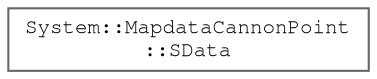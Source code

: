 digraph "Graphical Class Hierarchy"
{
 // LATEX_PDF_SIZE
  bgcolor="transparent";
  edge [fontname=FreeMono,fontsize=10,labelfontname=FreeMono,labelfontsize=10];
  node [fontname=FreeMono,fontsize=10,shape=box,height=0.2,width=0.4];
  rankdir="LR";
  Node0 [label="System::MapdataCannonPoint\l::SData",height=0.2,width=0.4,color="grey40", fillcolor="white", style="filled",URL="$class_system_1_1_mapdata_cannon_point.html#struct_system_1_1_mapdata_cannon_point_1_1_s_data",tooltip=" "];
}
